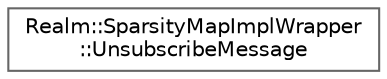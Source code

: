 digraph "Graphical Class Hierarchy"
{
 // LATEX_PDF_SIZE
  bgcolor="transparent";
  edge [fontname=Helvetica,fontsize=10,labelfontname=Helvetica,labelfontsize=10];
  node [fontname=Helvetica,fontsize=10,shape=box,height=0.2,width=0.4];
  rankdir="LR";
  Node0 [id="Node000000",label="Realm::SparsityMapImplWrapper\l::UnsubscribeMessage",height=0.2,width=0.4,color="grey40", fillcolor="white", style="filled",URL="$structRealm_1_1SparsityMapImplWrapper_1_1UnsubscribeMessage.html",tooltip=" "];
}
